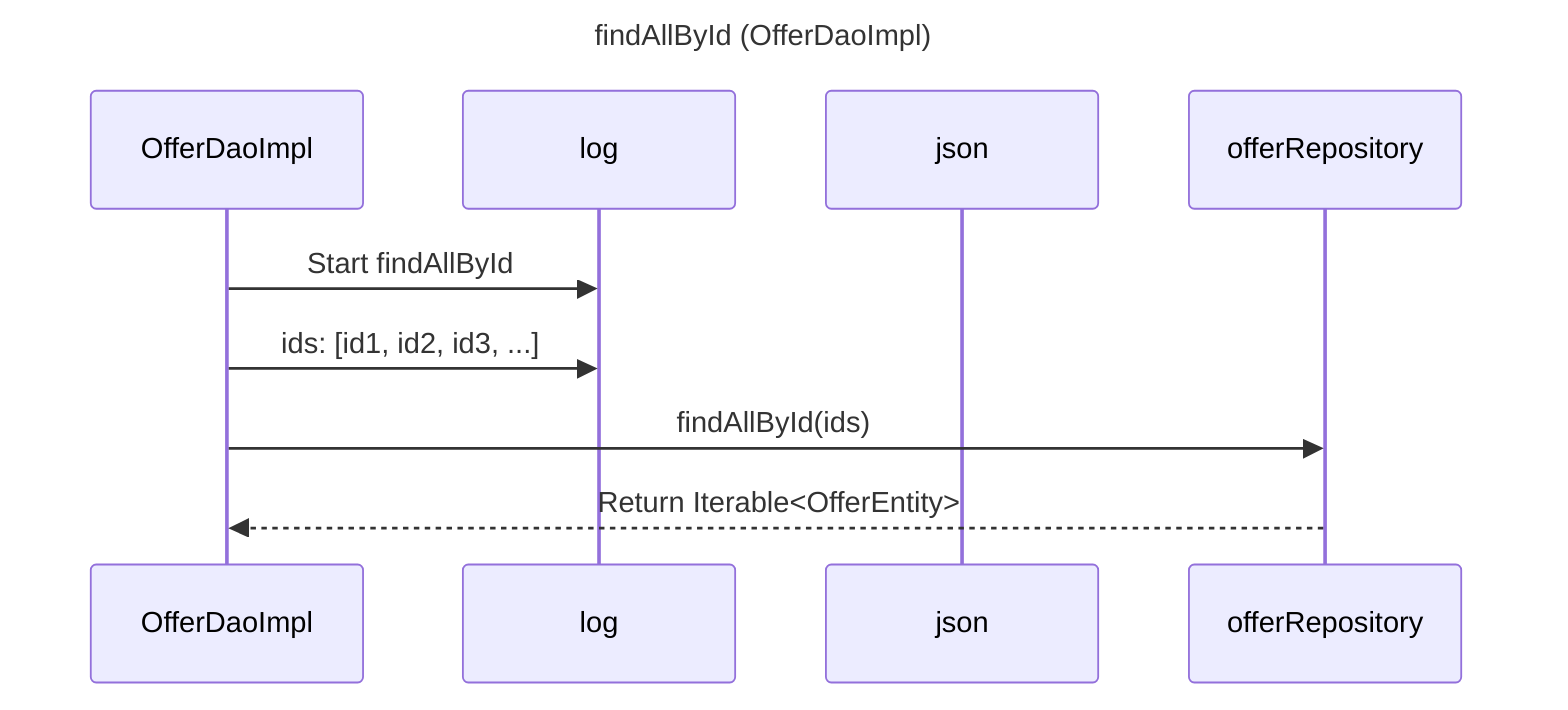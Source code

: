 ---
title: findAllById (OfferDaoImpl)
---

sequenceDiagram
    participant OfferDaoImpl
    participant log
    participant json
    participant offerRepository
    
    OfferDaoImpl->>log: Start findAllById
    OfferDaoImpl->>log: ids: [id1, id2, id3, ...]
    OfferDaoImpl->>offerRepository: findAllById(ids)
    offerRepository-->>OfferDaoImpl: Return Iterable<OfferEntity>